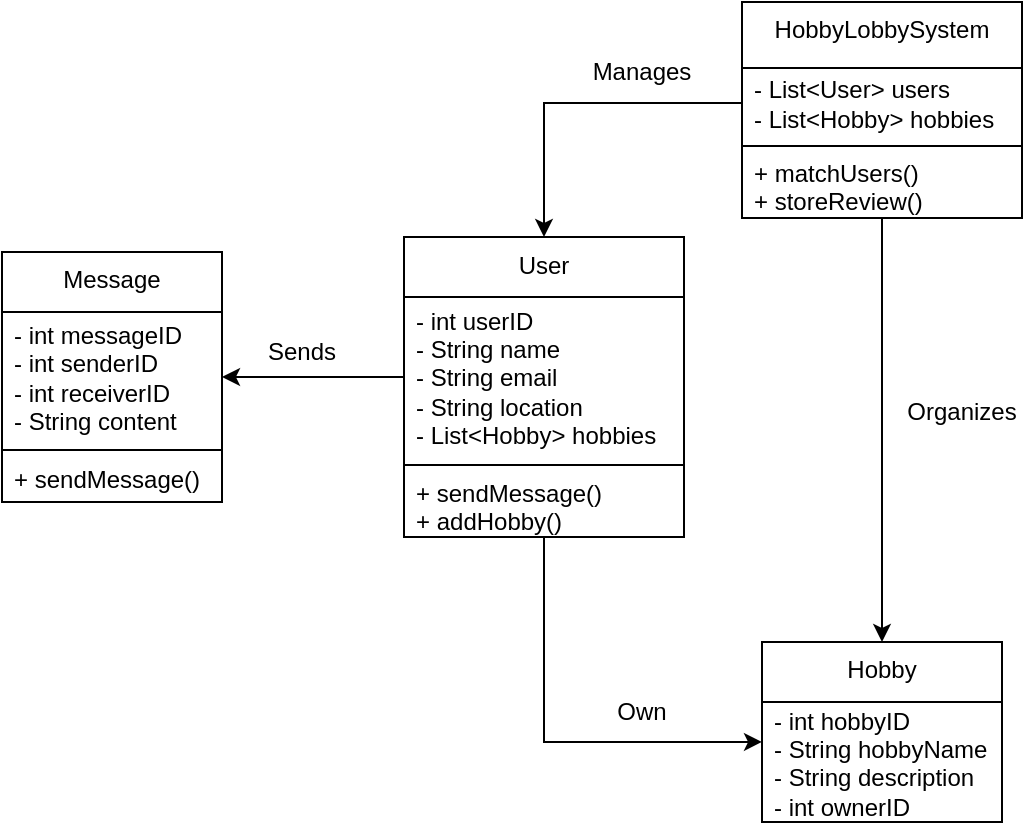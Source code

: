 <mxfile>
    <diagram id="hlQkyfV1bMmd12Bjaokp" name="Page-1">
        <mxGraphModel dx="137" dy="936" grid="1" gridSize="10" guides="1" tooltips="1" connect="1" arrows="1" fold="1" page="1" pageScale="1" pageWidth="827" pageHeight="1169" math="0" shadow="0">
            <root>
                <mxCell id="0"/>
                <mxCell id="1" parent="0"/>
                <mxCell id="2" style="edgeStyle=orthogonalEdgeStyle;rounded=0;orthogonalLoop=1;jettySize=auto;html=1;entryX=0.5;entryY=0;entryDx=0;entryDy=0;" edge="1" parent="1" source="3" target="15">
                    <mxGeometry relative="1" as="geometry"/>
                </mxCell>
                <mxCell id="3" value="HobbyLobbySystem" style="swimlane;fontStyle=0;align=center;verticalAlign=top;childLayout=stackLayout;horizontal=1;startSize=33;horizontalStack=0;resizeParent=1;resizeParentMax=0;resizeLast=0;collapsible=0;marginBottom=0;html=1;whiteSpace=wrap;" vertex="1" parent="1">
                    <mxGeometry x="1270" y="130" width="140" height="108" as="geometry"/>
                </mxCell>
                <mxCell id="4" value="&lt;div&gt;- List&amp;lt;User&amp;gt; users&lt;/div&gt;&lt;div&gt;&lt;span style=&quot;background-color: transparent; color: light-dark(rgb(0, 0, 0), rgb(255, 255, 255));&quot;&gt;- List&amp;lt;Hobby&amp;gt; hobbies&lt;/span&gt;&lt;/div&gt;" style="text;html=1;strokeColor=none;fillColor=none;align=left;verticalAlign=middle;spacingLeft=4;spacingRight=4;overflow=hidden;rotatable=0;points=[[0,0.5],[1,0.5]];portConstraint=eastwest;whiteSpace=wrap;" vertex="1" parent="3">
                    <mxGeometry y="33" width="140" height="35" as="geometry"/>
                </mxCell>
                <mxCell id="5" value="" style="line;strokeWidth=1;fillColor=none;align=left;verticalAlign=middle;spacingTop=-1;spacingLeft=3;spacingRight=3;rotatable=0;labelPosition=right;points=[];portConstraint=eastwest;" vertex="1" parent="3">
                    <mxGeometry y="68" width="140" height="8" as="geometry"/>
                </mxCell>
                <mxCell id="6" value="+ matchUsers()&lt;div&gt;+ storeReview()&lt;/div&gt;" style="text;html=1;strokeColor=none;fillColor=none;align=left;verticalAlign=middle;spacingLeft=4;spacingRight=4;overflow=hidden;rotatable=0;points=[[0,0.5],[1,0.5]];portConstraint=eastwest;whiteSpace=wrap;" vertex="1" parent="3">
                    <mxGeometry y="76" width="140" height="32" as="geometry"/>
                </mxCell>
                <mxCell id="7" value="Message" style="swimlane;fontStyle=0;align=center;verticalAlign=top;childLayout=stackLayout;horizontal=1;startSize=30;horizontalStack=0;resizeParent=1;resizeParentMax=0;resizeLast=0;collapsible=0;marginBottom=0;html=1;whiteSpace=wrap;" vertex="1" parent="1">
                    <mxGeometry x="900" y="255" width="110" height="125" as="geometry"/>
                </mxCell>
                <mxCell id="8" value="&lt;div&gt;- int messageID&amp;nbsp; &amp;nbsp;&lt;/div&gt;&lt;div&gt;- int senderID&lt;/div&gt;&lt;div&gt;&lt;span style=&quot;background-color: transparent; color: light-dark(rgb(0, 0, 0), rgb(255, 255, 255));&quot;&gt;- int receiverID&amp;nbsp;&amp;nbsp;&lt;/span&gt;&lt;/div&gt;&lt;div&gt;&lt;span style=&quot;background-color: transparent; color: light-dark(rgb(0, 0, 0), rgb(255, 255, 255));&quot;&gt;- String content&lt;/span&gt;&lt;/div&gt;" style="text;html=1;strokeColor=none;fillColor=none;align=left;verticalAlign=middle;spacingLeft=4;spacingRight=4;overflow=hidden;rotatable=0;points=[[0,0.5],[1,0.5]];portConstraint=eastwest;whiteSpace=wrap;" vertex="1" parent="7">
                    <mxGeometry y="30" width="110" height="65" as="geometry"/>
                </mxCell>
                <mxCell id="9" value="" style="line;strokeWidth=1;fillColor=none;align=left;verticalAlign=middle;spacingTop=-1;spacingLeft=3;spacingRight=3;rotatable=0;labelPosition=right;points=[];portConstraint=eastwest;" vertex="1" parent="7">
                    <mxGeometry y="95" width="110" height="8" as="geometry"/>
                </mxCell>
                <mxCell id="10" value="&lt;div&gt;+ sendMessage()&lt;/div&gt;" style="text;html=1;strokeColor=none;fillColor=none;align=left;verticalAlign=middle;spacingLeft=4;spacingRight=4;overflow=hidden;rotatable=0;points=[[0,0.5],[1,0.5]];portConstraint=eastwest;whiteSpace=wrap;" vertex="1" parent="7">
                    <mxGeometry y="103" width="110" height="22" as="geometry"/>
                </mxCell>
                <mxCell id="11" value="User" style="swimlane;fontStyle=0;align=center;verticalAlign=top;childLayout=stackLayout;horizontal=1;startSize=30;horizontalStack=0;resizeParent=1;resizeParentMax=0;resizeLast=0;collapsible=0;marginBottom=0;html=1;whiteSpace=wrap;" vertex="1" parent="1">
                    <mxGeometry x="1101" y="247.5" width="140" height="150" as="geometry"/>
                </mxCell>
                <mxCell id="12" value="&lt;div&gt;- int userID&amp;nbsp; &amp;nbsp; &amp;nbsp;&amp;nbsp;&lt;/div&gt;&lt;div&gt;- String name&lt;/div&gt;&lt;div&gt;&lt;span style=&quot;background-color: transparent; color: light-dark(rgb(0, 0, 0), rgb(255, 255, 255));&quot;&gt;- String email&lt;/span&gt;&lt;/div&gt;&lt;div&gt;&lt;span style=&quot;background-color: transparent; color: light-dark(rgb(0, 0, 0), rgb(255, 255, 255));&quot;&gt;- String location&lt;/span&gt;&lt;/div&gt;&lt;div&gt;&lt;span style=&quot;background-color: transparent; color: light-dark(rgb(0, 0, 0), rgb(255, 255, 255));&quot;&gt;- List&amp;lt;Hobby&amp;gt; hobbies&lt;/span&gt;&lt;/div&gt;" style="text;html=1;strokeColor=none;fillColor=none;align=left;verticalAlign=middle;spacingLeft=4;spacingRight=4;overflow=hidden;rotatable=0;points=[[0,0.5],[1,0.5]];portConstraint=eastwest;whiteSpace=wrap;" vertex="1" parent="11">
                    <mxGeometry y="30" width="140" height="80" as="geometry"/>
                </mxCell>
                <mxCell id="13" value="" style="line;strokeWidth=1;fillColor=none;align=left;verticalAlign=middle;spacingTop=-1;spacingLeft=3;spacingRight=3;rotatable=0;labelPosition=right;points=[];portConstraint=eastwest;" vertex="1" parent="11">
                    <mxGeometry y="110" width="140" height="8" as="geometry"/>
                </mxCell>
                <mxCell id="14" value="&lt;div&gt;+ sendMessage()&lt;/div&gt;&lt;div&gt;&lt;span style=&quot;background-color: transparent; color: light-dark(rgb(0, 0, 0), rgb(255, 255, 255));&quot;&gt;+ addHobby()&lt;/span&gt;&lt;/div&gt;" style="text;html=1;strokeColor=none;fillColor=none;align=left;verticalAlign=middle;spacingLeft=4;spacingRight=4;overflow=hidden;rotatable=0;points=[[0,0.5],[1,0.5]];portConstraint=eastwest;whiteSpace=wrap;" vertex="1" parent="11">
                    <mxGeometry y="118" width="140" height="32" as="geometry"/>
                </mxCell>
                <mxCell id="15" value="Hobby" style="swimlane;fontStyle=0;align=center;verticalAlign=top;childLayout=stackLayout;horizontal=1;startSize=30;horizontalStack=0;resizeParent=1;resizeParentMax=0;resizeLast=0;collapsible=0;marginBottom=0;html=1;whiteSpace=wrap;" vertex="1" parent="1">
                    <mxGeometry x="1280" y="450" width="120" height="90" as="geometry"/>
                </mxCell>
                <mxCell id="16" value="&lt;div&gt;- int hobbyID&lt;/div&gt;&lt;div&gt;&lt;span style=&quot;background-color: transparent; color: light-dark(rgb(0, 0, 0), rgb(255, 255, 255));&quot;&gt;- String hobbyName&lt;/span&gt;&lt;/div&gt;&lt;div&gt;&lt;span style=&quot;background-color: transparent; color: light-dark(rgb(0, 0, 0), rgb(255, 255, 255));&quot;&gt;- String description&lt;/span&gt;&lt;/div&gt;&lt;div&gt;- int ownerID&lt;/div&gt;" style="text;html=1;strokeColor=none;fillColor=none;align=left;verticalAlign=middle;spacingLeft=4;spacingRight=4;overflow=hidden;rotatable=0;points=[[0,0.5],[1,0.5]];portConstraint=eastwest;whiteSpace=wrap;" vertex="1" parent="15">
                    <mxGeometry y="30" width="120" height="60" as="geometry"/>
                </mxCell>
                <mxCell id="17" value="" style="edgeStyle=orthogonalEdgeStyle;rounded=0;orthogonalLoop=1;jettySize=auto;html=1;entryX=1;entryY=0.5;entryDx=0;entryDy=0;" edge="1" parent="1" source="12" target="8">
                    <mxGeometry relative="1" as="geometry"/>
                </mxCell>
                <mxCell id="18" style="edgeStyle=orthogonalEdgeStyle;rounded=0;orthogonalLoop=1;jettySize=auto;html=1;entryX=0.5;entryY=0;entryDx=0;entryDy=0;" edge="1" parent="1" source="4" target="11">
                    <mxGeometry relative="1" as="geometry"/>
                </mxCell>
                <mxCell id="19" style="edgeStyle=orthogonalEdgeStyle;rounded=0;orthogonalLoop=1;jettySize=auto;html=1;entryX=0;entryY=0.333;entryDx=0;entryDy=0;entryPerimeter=0;" edge="1" parent="1" source="11" target="16">
                    <mxGeometry relative="1" as="geometry"/>
                </mxCell>
                <mxCell id="20" value="Sends" style="text;html=1;align=center;verticalAlign=middle;whiteSpace=wrap;rounded=0;" vertex="1" parent="1">
                    <mxGeometry x="1020" y="290" width="60" height="30" as="geometry"/>
                </mxCell>
                <mxCell id="21" value="Manages" style="text;html=1;align=center;verticalAlign=middle;whiteSpace=wrap;rounded=0;" vertex="1" parent="1">
                    <mxGeometry x="1190" y="150" width="60" height="30" as="geometry"/>
                </mxCell>
                <mxCell id="22" value="Organizes" style="text;html=1;align=center;verticalAlign=middle;whiteSpace=wrap;rounded=0;" vertex="1" parent="1">
                    <mxGeometry x="1350" y="320" width="60" height="30" as="geometry"/>
                </mxCell>
                <mxCell id="23" value="Own" style="text;html=1;align=center;verticalAlign=middle;whiteSpace=wrap;rounded=0;" vertex="1" parent="1">
                    <mxGeometry x="1190" y="470" width="60" height="30" as="geometry"/>
                </mxCell>
            </root>
        </mxGraphModel>
    </diagram>
</mxfile>